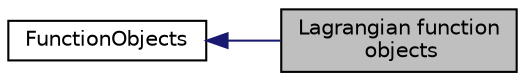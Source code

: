 digraph "Lagrangian function objects"
{
  bgcolor="transparent";
  edge [fontname="Helvetica",fontsize="10",labelfontname="Helvetica",labelfontsize="10"];
  node [fontname="Helvetica",fontsize="10",shape=record];
  rankdir=LR;
  Node0 [label="Lagrangian function\l objects",height=0.2,width=0.4,color="black", fillcolor="grey75", style="filled" fontcolor="black"];
  Node1 [label="FunctionObjects",height=0.2,width=0.4,color="black",URL="$group__grpFunctionObjects.html"];
  Node1->Node0 [shape=plaintext, color="midnightblue", dir="back", style="solid"];
}
